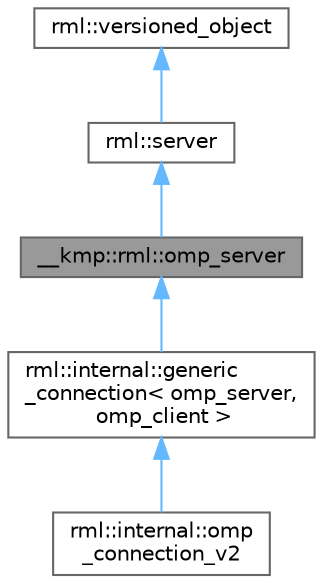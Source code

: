 digraph "__kmp::rml::omp_server"
{
 // LATEX_PDF_SIZE
  bgcolor="transparent";
  edge [fontname=Helvetica,fontsize=10,labelfontname=Helvetica,labelfontsize=10];
  node [fontname=Helvetica,fontsize=10,shape=box,height=0.2,width=0.4];
  Node1 [id="Node000001",label="__kmp::rml::omp_server",height=0.2,width=0.4,color="gray40", fillcolor="grey60", style="filled", fontcolor="black",tooltip="Represents a set of omp worker threads provided by the server."];
  Node2 -> Node1 [id="edge5_Node000001_Node000002",dir="back",color="steelblue1",style="solid",tooltip=" "];
  Node2 [id="Node000002",label="rml::server",height=0.2,width=0.4,color="gray40", fillcolor="white", style="filled",URL="$classrml_1_1server.html",tooltip=" "];
  Node3 -> Node2 [id="edge6_Node000002_Node000003",dir="back",color="steelblue1",style="solid",tooltip=" "];
  Node3 [id="Node000003",label="rml::versioned_object",height=0.2,width=0.4,color="gray40", fillcolor="white", style="filled",URL="$classrml_1_1versioned__object.html",tooltip=" "];
  Node1 -> Node4 [id="edge7_Node000001_Node000004",dir="back",color="steelblue1",style="solid",tooltip=" "];
  Node4 [id="Node000004",label="rml::internal::generic\l_connection\< omp_server,\l omp_client \>",height=0.2,width=0.4,color="gray40", fillcolor="white", style="filled",URL="$classrml_1_1internal_1_1generic__connection.html",tooltip=" "];
  Node4 -> Node5 [id="edge8_Node000004_Node000005",dir="back",color="steelblue1",style="solid",tooltip=" "];
  Node5 [id="Node000005",label="rml::internal::omp\l_connection_v2",height=0.2,width=0.4,color="gray40", fillcolor="white", style="filled",URL="$classrml_1_1internal_1_1omp__connection__v2.html",tooltip=" "];
}
